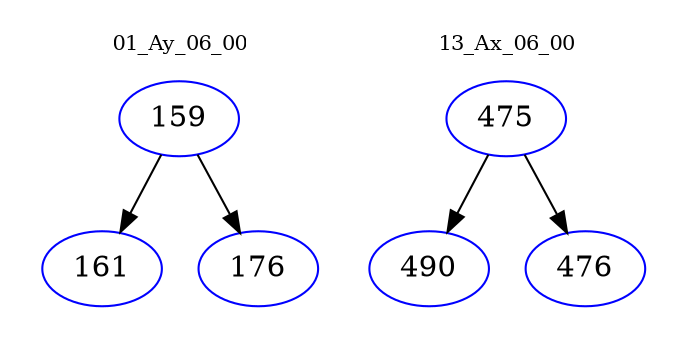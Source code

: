 digraph{
subgraph cluster_0 {
color = white
label = "01_Ay_06_00";
fontsize=10;
T0_159 [label="159", color="blue"]
T0_159 -> T0_161 [color="black"]
T0_161 [label="161", color="blue"]
T0_159 -> T0_176 [color="black"]
T0_176 [label="176", color="blue"]
}
subgraph cluster_1 {
color = white
label = "13_Ax_06_00";
fontsize=10;
T1_475 [label="475", color="blue"]
T1_475 -> T1_490 [color="black"]
T1_490 [label="490", color="blue"]
T1_475 -> T1_476 [color="black"]
T1_476 [label="476", color="blue"]
}
}
